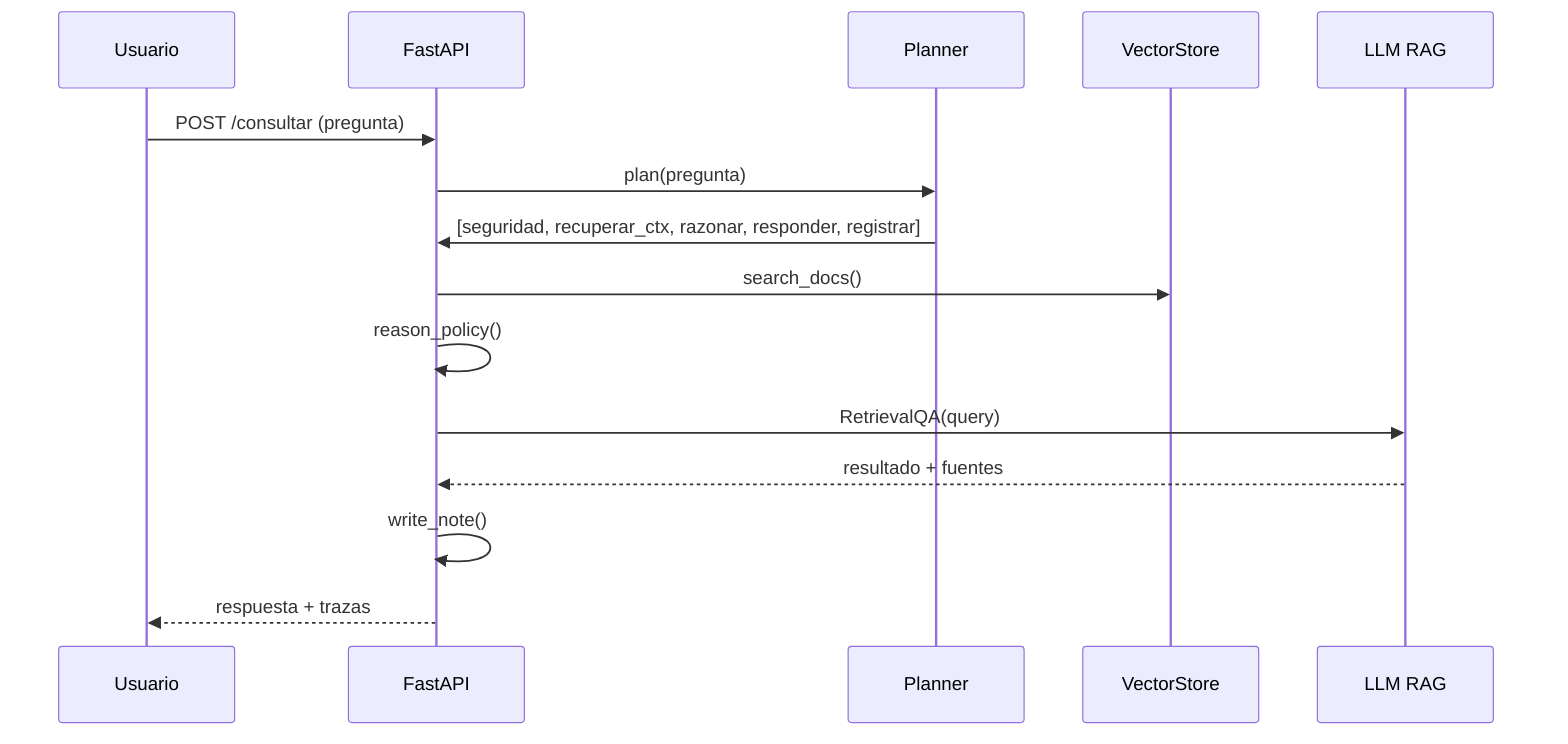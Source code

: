 %% docs/flujo_tareas.mmd
sequenceDiagram
    participant U as Usuario
    participant API as FastAPI
    participant PL as Planner
    participant VS as VectorStore
    participant LLM as LLM RAG
    U->>API: POST /consultar (pregunta)
    API->>PL: plan(pregunta)
    PL->>API: [seguridad, recuperar_ctx, razonar, responder, registrar]
    API->>VS: search_docs()
    API->>API: reason_policy()
    API->>LLM: RetrievalQA(query)
    LLM-->>API: resultado + fuentes
    API->>API: write_note()
    API-->>U: respuesta + trazas